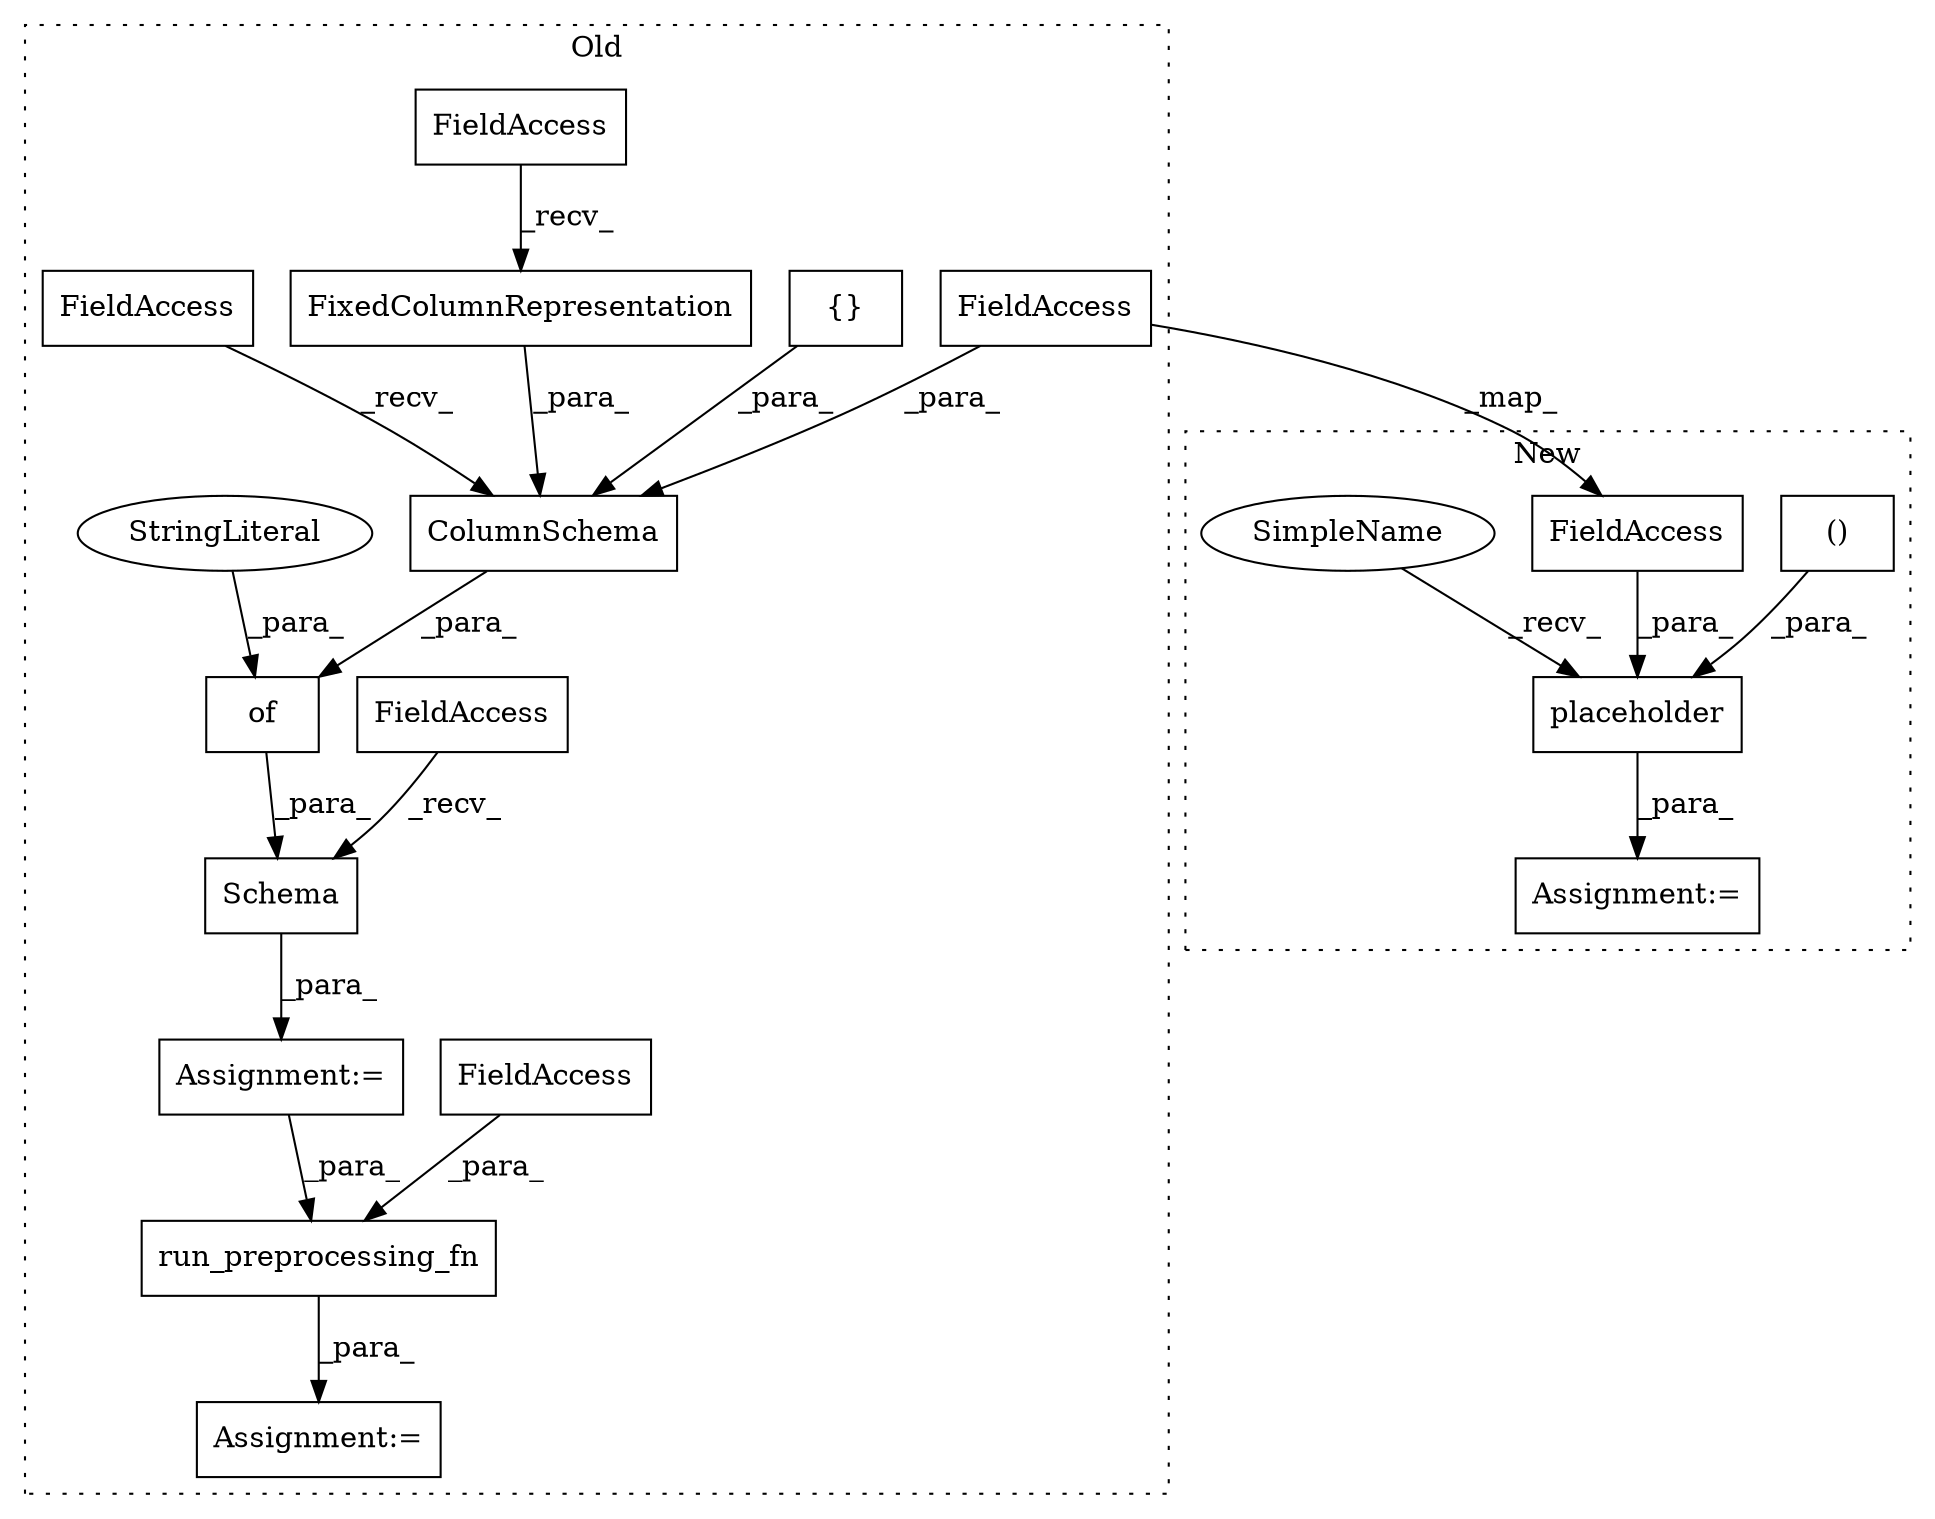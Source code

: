 digraph G {
subgraph cluster0 {
1 [label="run_preprocessing_fn" a="32" s="19189,19239" l="21,1" shape="box"];
4 [label="Assignment:=" a="7" s="19175" l="2" shape="box"];
5 [label="Schema" a="32" s="18962,19148" l="7,1" shape="box"];
6 [label="{}" a="4" s="19068" l="2" shape="box"];
7 [label="FieldAccess" a="22" s="19210" l="16" shape="box"];
8 [label="FieldAccess" a="22" s="18914" l="20" shape="box"];
9 [label="of" a="32" s="18973,19147" l="3,1" shape="box"];
10 [label="FixedColumnRepresentation" a="32" s="19119" l="27" shape="box"];
11 [label="FieldAccess" a="22" s="19071" l="20" shape="box"];
12 [label="ColumnSchema" a="32" s="19028,19146" l="13,1" shape="box"];
13 [label="FieldAccess" a="22" s="18980" l="20" shape="box"];
16 [label="FieldAccess" a="22" s="19041" l="17" shape="box"];
17 [label="Assignment:=" a="7" s="18913" l="1" shape="box"];
18 [label="StringLiteral" a="45" s="18976" l="3" shape="ellipse"];
label = "Old";
style="dotted";
}
subgraph cluster1 {
2 [label="()" a="106" s="17039" l="28" shape="box"];
3 [label="Assignment:=" a="7" s="16992" l="1" shape="box"];
14 [label="placeholder" a="32" s="17004,17067" l="12,2" shape="box"];
15 [label="FieldAccess" a="22" s="17016" l="17" shape="box"];
19 [label="SimpleName" a="42" s="16993" l="10" shape="ellipse"];
label = "New";
style="dotted";
}
1 -> 4 [label="_para_"];
2 -> 14 [label="_para_"];
5 -> 17 [label="_para_"];
6 -> 12 [label="_para_"];
7 -> 1 [label="_para_"];
8 -> 5 [label="_recv_"];
9 -> 5 [label="_para_"];
10 -> 12 [label="_para_"];
11 -> 10 [label="_recv_"];
12 -> 9 [label="_para_"];
13 -> 12 [label="_recv_"];
14 -> 3 [label="_para_"];
15 -> 14 [label="_para_"];
16 -> 12 [label="_para_"];
16 -> 15 [label="_map_"];
17 -> 1 [label="_para_"];
18 -> 9 [label="_para_"];
19 -> 14 [label="_recv_"];
}